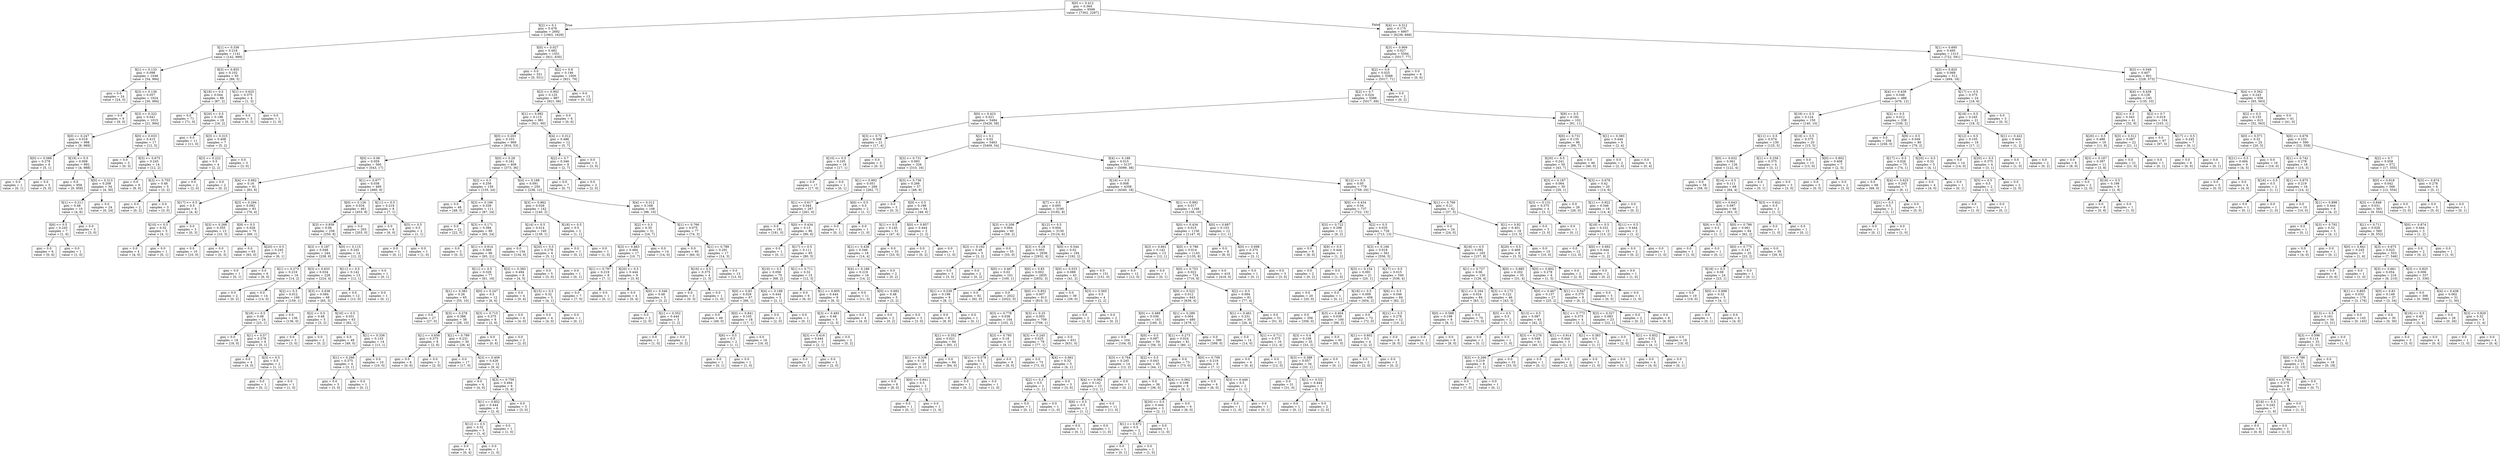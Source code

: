 digraph Tree {
node [shape=box] ;
0 [label="X[0] <= 0.412\ngini = 0.364\nsamples = 9599\nvalue = [7302, 2297]"] ;
1 [label="X[2] <= 0.1\ngini = 0.478\nsamples = 2692\nvalue = [1063, 1629]"] ;
0 -> 1 [labeldistance=2.5, labelangle=45, headlabel="True"] ;
2 [label="X[1] <= 0.336\ngini = 0.218\nsamples = 1141\nvalue = [142, 999]"] ;
1 -> 2 ;
3 [label="X[1] <= 0.133\ngini = 0.098\nsamples = 1048\nvalue = [54, 994]"] ;
2 -> 3 ;
4 [label="gini = 0.0\nsamples = 24\nvalue = [24, 0]"] ;
3 -> 4 ;
5 [label="X[3] <= 0.136\ngini = 0.057\nsamples = 1024\nvalue = [30, 994]"] ;
3 -> 5 ;
6 [label="gini = 0.0\nsamples = 9\nvalue = [9, 0]"] ;
5 -> 6 ;
7 [label="X[3] <= 0.322\ngini = 0.041\nsamples = 1015\nvalue = [21, 994]"] ;
5 -> 7 ;
8 [label="X[0] <= 0.247\ngini = 0.018\nsamples = 998\nvalue = [9, 989]"] ;
7 -> 8 ;
9 [label="X[0] <= 0.088\ngini = 0.278\nsamples = 6\nvalue = [5, 1]"] ;
8 -> 9 ;
10 [label="gini = 0.0\nsamples = 1\nvalue = [0, 1]"] ;
9 -> 10 ;
11 [label="gini = 0.0\nsamples = 5\nvalue = [5, 0]"] ;
9 -> 11 ;
12 [label="X[19] <= 0.5\ngini = 0.008\nsamples = 992\nvalue = [4, 988]"] ;
8 -> 12 ;
13 [label="gini = 0.0\nsamples = 958\nvalue = [0, 958]"] ;
12 -> 13 ;
14 [label="X[0] <= 0.313\ngini = 0.208\nsamples = 34\nvalue = [4, 30]"] ;
12 -> 14 ;
15 [label="X[1] <= 0.211\ngini = 0.48\nsamples = 10\nvalue = [4, 6]"] ;
14 -> 15 ;
16 [label="X[6] <= 0.5\ngini = 0.245\nsamples = 7\nvalue = [1, 6]"] ;
15 -> 16 ;
17 [label="gini = 0.0\nsamples = 6\nvalue = [0, 6]"] ;
16 -> 17 ;
18 [label="gini = 0.0\nsamples = 1\nvalue = [1, 0]"] ;
16 -> 18 ;
19 [label="gini = 0.0\nsamples = 3\nvalue = [3, 0]"] ;
15 -> 19 ;
20 [label="gini = 0.0\nsamples = 24\nvalue = [0, 24]"] ;
14 -> 20 ;
21 [label="X[0] <= 0.033\ngini = 0.415\nsamples = 17\nvalue = [12, 5]"] ;
7 -> 21 ;
22 [label="gini = 0.0\nsamples = 3\nvalue = [0, 3]"] ;
21 -> 22 ;
23 [label="X[3] <= 0.675\ngini = 0.245\nsamples = 14\nvalue = [12, 2]"] ;
21 -> 23 ;
24 [label="gini = 0.0\nsamples = 9\nvalue = [9, 0]"] ;
23 -> 24 ;
25 [label="X[3] <= 0.755\ngini = 0.48\nsamples = 5\nvalue = [3, 2]"] ;
23 -> 25 ;
26 [label="gini = 0.0\nsamples = 2\nvalue = [0, 2]"] ;
25 -> 26 ;
27 [label="gini = 0.0\nsamples = 3\nvalue = [3, 0]"] ;
25 -> 27 ;
28 [label="X[3] <= 0.855\ngini = 0.102\nsamples = 93\nvalue = [88, 5]"] ;
2 -> 28 ;
29 [label="X[18] <= 0.5\ngini = 0.044\nsamples = 89\nvalue = [87, 2]"] ;
28 -> 29 ;
30 [label="gini = 0.0\nsamples = 71\nvalue = [71, 0]"] ;
29 -> 30 ;
31 [label="X[20] <= 0.5\ngini = 0.198\nsamples = 18\nvalue = [16, 2]"] ;
29 -> 31 ;
32 [label="gini = 0.0\nsamples = 11\nvalue = [11, 0]"] ;
31 -> 32 ;
33 [label="X[3] <= 0.315\ngini = 0.408\nsamples = 7\nvalue = [5, 2]"] ;
31 -> 33 ;
34 [label="X[3] <= 0.222\ngini = 0.5\nsamples = 4\nvalue = [2, 2]"] ;
33 -> 34 ;
35 [label="gini = 0.0\nsamples = 2\nvalue = [2, 0]"] ;
34 -> 35 ;
36 [label="gini = 0.0\nsamples = 2\nvalue = [0, 2]"] ;
34 -> 36 ;
37 [label="gini = 0.0\nsamples = 3\nvalue = [3, 0]"] ;
33 -> 37 ;
38 [label="X[1] <= 0.625\ngini = 0.375\nsamples = 4\nvalue = [1, 3]"] ;
28 -> 38 ;
39 [label="gini = 0.0\nsamples = 3\nvalue = [0, 3]"] ;
38 -> 39 ;
40 [label="gini = 0.0\nsamples = 1\nvalue = [1, 0]"] ;
38 -> 40 ;
41 [label="X[0] <= 0.027\ngini = 0.482\nsamples = 1551\nvalue = [921, 630]"] ;
1 -> 41 ;
42 [label="gini = 0.0\nsamples = 551\nvalue = [0, 551]"] ;
41 -> 42 ;
43 [label="X[2] <= 0.9\ngini = 0.146\nsamples = 1000\nvalue = [921, 79]"] ;
41 -> 43 ;
44 [label="X[3] <= 0.902\ngini = 0.125\nsamples = 987\nvalue = [921, 66]"] ;
43 -> 44 ;
45 [label="X[1] <= 0.992\ngini = 0.115\nsamples = 981\nvalue = [921, 60]"] ;
44 -> 45 ;
46 [label="X[0] <= 0.203\ngini = 0.103\nsamples = 969\nvalue = [916, 53]"] ;
45 -> 46 ;
47 [label="X[0] <= 0.06\ngini = 0.059\nsamples = 560\nvalue = [543, 17]"] ;
46 -> 47 ;
48 [label="X[4] <= 0.062\ngini = 0.16\nsamples = 91\nvalue = [83, 8]"] ;
47 -> 48 ;
49 [label="X[17] <= 0.5\ngini = 0.5\nsamples = 8\nvalue = [4, 4]"] ;
48 -> 49 ;
50 [label="X[10] <= 0.5\ngini = 0.32\nsamples = 5\nvalue = [4, 1]"] ;
49 -> 50 ;
51 [label="gini = 0.0\nsamples = 4\nvalue = [4, 0]"] ;
50 -> 51 ;
52 [label="gini = 0.0\nsamples = 1\nvalue = [0, 1]"] ;
50 -> 52 ;
53 [label="gini = 0.0\nsamples = 3\nvalue = [0, 3]"] ;
49 -> 53 ;
54 [label="X[3] <= 0.294\ngini = 0.092\nsamples = 83\nvalue = [79, 4]"] ;
48 -> 54 ;
55 [label="X[3] <= 0.266\ngini = 0.355\nsamples = 13\nvalue = [10, 3]"] ;
54 -> 55 ;
56 [label="gini = 0.0\nsamples = 10\nvalue = [10, 0]"] ;
55 -> 56 ;
57 [label="gini = 0.0\nsamples = 3\nvalue = [0, 3]"] ;
55 -> 57 ;
58 [label="X[9] <= 0.5\ngini = 0.028\nsamples = 70\nvalue = [69, 1]"] ;
54 -> 58 ;
59 [label="gini = 0.0\nsamples = 63\nvalue = [63, 0]"] ;
58 -> 59 ;
60 [label="X[20] <= 0.5\ngini = 0.245\nsamples = 7\nvalue = [6, 1]"] ;
58 -> 60 ;
61 [label="gini = 0.0\nsamples = 1\nvalue = [0, 1]"] ;
60 -> 61 ;
62 [label="gini = 0.0\nsamples = 6\nvalue = [6, 0]"] ;
60 -> 62 ;
63 [label="X[1] <= 0.977\ngini = 0.038\nsamples = 469\nvalue = [460, 9]"] ;
47 -> 63 ;
64 [label="X[0] <= 0.126\ngini = 0.034\nsamples = 461\nvalue = [453, 8]"] ;
63 -> 64 ;
65 [label="X[3] <= 0.839\ngini = 0.06\nsamples = 258\nvalue = [250, 8]"] ;
64 -> 65 ;
66 [label="X[3] <= 0.187\ngini = 0.048\nsamples = 244\nvalue = [238, 6]"] ;
65 -> 66 ;
67 [label="X[1] <= 0.273\ngini = 0.219\nsamples = 16\nvalue = [14, 2]"] ;
66 -> 67 ;
68 [label="gini = 0.0\nsamples = 2\nvalue = [0, 2]"] ;
67 -> 68 ;
69 [label="gini = 0.0\nsamples = 14\nvalue = [14, 0]"] ;
67 -> 69 ;
70 [label="X[3] <= 0.633\ngini = 0.034\nsamples = 228\nvalue = [224, 4]"] ;
66 -> 70 ;
71 [label="X[2] <= 0.3\ngini = 0.012\nsamples = 160\nvalue = [159, 1]"] ;
70 -> 71 ;
72 [label="X[18] <= 0.5\ngini = 0.08\nsamples = 24\nvalue = [23, 1]"] ;
71 -> 72 ;
73 [label="gini = 0.0\nsamples = 18\nvalue = [18, 0]"] ;
72 -> 73 ;
74 [label="X[1] <= 0.57\ngini = 0.278\nsamples = 6\nvalue = [5, 1]"] ;
72 -> 74 ;
75 [label="gini = 0.0\nsamples = 4\nvalue = [4, 0]"] ;
74 -> 75 ;
76 [label="X[3] <= 0.5\ngini = 0.5\nsamples = 2\nvalue = [1, 1]"] ;
74 -> 76 ;
77 [label="gini = 0.0\nsamples = 1\nvalue = [0, 1]"] ;
76 -> 77 ;
78 [label="gini = 0.0\nsamples = 1\nvalue = [1, 0]"] ;
76 -> 78 ;
79 [label="gini = 0.0\nsamples = 136\nvalue = [136, 0]"] ;
71 -> 79 ;
80 [label="X[3] <= 0.638\ngini = 0.084\nsamples = 68\nvalue = [65, 3]"] ;
70 -> 80 ;
81 [label="X[2] <= 0.5\ngini = 0.48\nsamples = 5\nvalue = [3, 2]"] ;
80 -> 81 ;
82 [label="gini = 0.0\nsamples = 3\nvalue = [3, 0]"] ;
81 -> 82 ;
83 [label="gini = 0.0\nsamples = 2\nvalue = [0, 2]"] ;
81 -> 83 ;
84 [label="X[16] <= 0.5\ngini = 0.031\nsamples = 63\nvalue = [62, 1]"] ;
80 -> 84 ;
85 [label="gini = 0.0\nsamples = 49\nvalue = [49, 0]"] ;
84 -> 85 ;
86 [label="X[1] <= 0.336\ngini = 0.133\nsamples = 14\nvalue = [13, 1]"] ;
84 -> 86 ;
87 [label="X[1] <= 0.266\ngini = 0.375\nsamples = 4\nvalue = [3, 1]"] ;
86 -> 87 ;
88 [label="gini = 0.0\nsamples = 3\nvalue = [3, 0]"] ;
87 -> 88 ;
89 [label="gini = 0.0\nsamples = 1\nvalue = [0, 1]"] ;
87 -> 89 ;
90 [label="gini = 0.0\nsamples = 10\nvalue = [10, 0]"] ;
86 -> 90 ;
91 [label="X[0] <= 0.115\ngini = 0.245\nsamples = 14\nvalue = [12, 2]"] ;
65 -> 91 ;
92 [label="X[11] <= 0.5\ngini = 0.142\nsamples = 13\nvalue = [12, 1]"] ;
91 -> 92 ;
93 [label="gini = 0.0\nsamples = 12\nvalue = [12, 0]"] ;
92 -> 93 ;
94 [label="gini = 0.0\nsamples = 1\nvalue = [0, 1]"] ;
92 -> 94 ;
95 [label="gini = 0.0\nsamples = 1\nvalue = [0, 1]"] ;
91 -> 95 ;
96 [label="gini = 0.0\nsamples = 203\nvalue = [203, 0]"] ;
64 -> 96 ;
97 [label="X[11] <= 0.5\ngini = 0.219\nsamples = 8\nvalue = [7, 1]"] ;
63 -> 97 ;
98 [label="gini = 0.0\nsamples = 6\nvalue = [6, 0]"] ;
97 -> 98 ;
99 [label="X[5] <= 0.5\ngini = 0.5\nsamples = 2\nvalue = [1, 1]"] ;
97 -> 99 ;
100 [label="gini = 0.0\nsamples = 1\nvalue = [0, 1]"] ;
99 -> 100 ;
101 [label="gini = 0.0\nsamples = 1\nvalue = [1, 0]"] ;
99 -> 101 ;
102 [label="X[0] <= 0.28\ngini = 0.161\nsamples = 409\nvalue = [373, 36]"] ;
46 -> 102 ;
103 [label="X[2] <= 0.3\ngini = 0.256\nsamples = 159\nvalue = [135, 24]"] ;
102 -> 103 ;
104 [label="gini = 0.0\nsamples = 48\nvalue = [48, 0]"] ;
103 -> 104 ;
105 [label="X[3] <= 0.166\ngini = 0.339\nsamples = 111\nvalue = [87, 24]"] ;
103 -> 105 ;
106 [label="gini = 0.0\nsamples = 22\nvalue = [22, 0]"] ;
105 -> 106 ;
107 [label="X[3] <= 0.171\ngini = 0.394\nsamples = 89\nvalue = [65, 24]"] ;
105 -> 107 ;
108 [label="gini = 0.0\nsamples = 3\nvalue = [0, 3]"] ;
107 -> 108 ;
109 [label="X[1] <= 0.914\ngini = 0.369\nsamples = 86\nvalue = [65, 21]"] ;
107 -> 109 ;
110 [label="X[11] <= 0.5\ngini = 0.329\nsamples = 77\nvalue = [61, 16]"] ;
109 -> 110 ;
111 [label="X[1] <= 0.383\ngini = 0.26\nsamples = 65\nvalue = [55, 10]"] ;
110 -> 111 ;
112 [label="gini = 0.0\nsamples = 27\nvalue = [27, 0]"] ;
111 -> 112 ;
113 [label="X[3] <= 0.278\ngini = 0.388\nsamples = 38\nvalue = [28, 10]"] ;
111 -> 113 ;
114 [label="X[1] <= 0.656\ngini = 0.375\nsamples = 8\nvalue = [2, 6]"] ;
113 -> 114 ;
115 [label="gini = 0.0\nsamples = 6\nvalue = [0, 6]"] ;
114 -> 115 ;
116 [label="gini = 0.0\nsamples = 2\nvalue = [2, 0]"] ;
114 -> 116 ;
117 [label="X[1] <= 0.789\ngini = 0.231\nsamples = 30\nvalue = [26, 4]"] ;
113 -> 117 ;
118 [label="gini = 0.0\nsamples = 17\nvalue = [17, 0]"] ;
117 -> 118 ;
119 [label="X[3] <= 0.409\ngini = 0.426\nsamples = 13\nvalue = [9, 4]"] ;
117 -> 119 ;
120 [label="gini = 0.0\nsamples = 4\nvalue = [4, 0]"] ;
119 -> 120 ;
121 [label="X[3] <= 0.759\ngini = 0.494\nsamples = 9\nvalue = [5, 4]"] ;
119 -> 121 ;
122 [label="X[1] <= 0.852\ngini = 0.444\nsamples = 6\nvalue = [2, 4]"] ;
121 -> 122 ;
123 [label="X[12] <= 0.5\ngini = 0.32\nsamples = 5\nvalue = [1, 4]"] ;
122 -> 123 ;
124 [label="gini = 0.0\nsamples = 4\nvalue = [0, 4]"] ;
123 -> 124 ;
125 [label="gini = 0.0\nsamples = 1\nvalue = [1, 0]"] ;
123 -> 125 ;
126 [label="gini = 0.0\nsamples = 1\nvalue = [1, 0]"] ;
122 -> 126 ;
127 [label="gini = 0.0\nsamples = 3\nvalue = [3, 0]"] ;
121 -> 127 ;
128 [label="X[0] <= 0.247\ngini = 0.5\nsamples = 12\nvalue = [6, 6]"] ;
110 -> 128 ;
129 [label="X[3] <= 0.715\ngini = 0.375\nsamples = 8\nvalue = [2, 6]"] ;
128 -> 129 ;
130 [label="gini = 0.0\nsamples = 6\nvalue = [0, 6]"] ;
129 -> 130 ;
131 [label="gini = 0.0\nsamples = 2\nvalue = [2, 0]"] ;
129 -> 131 ;
132 [label="gini = 0.0\nsamples = 4\nvalue = [4, 0]"] ;
128 -> 132 ;
133 [label="X[3] <= 0.383\ngini = 0.494\nsamples = 9\nvalue = [4, 5]"] ;
109 -> 133 ;
134 [label="gini = 0.0\nsamples = 4\nvalue = [0, 4]"] ;
133 -> 134 ;
135 [label="X[15] <= 0.5\ngini = 0.32\nsamples = 5\nvalue = [4, 1]"] ;
133 -> 135 ;
136 [label="gini = 0.0\nsamples = 4\nvalue = [4, 0]"] ;
135 -> 136 ;
137 [label="gini = 0.0\nsamples = 1\nvalue = [0, 1]"] ;
135 -> 137 ;
138 [label="X[4] <= 0.188\ngini = 0.091\nsamples = 250\nvalue = [238, 12]"] ;
102 -> 138 ;
139 [label="X[3] <= 0.862\ngini = 0.028\nsamples = 142\nvalue = [140, 2]"] ;
138 -> 139 ;
140 [label="X[14] <= 0.5\ngini = 0.014\nsamples = 140\nvalue = [139, 1]"] ;
139 -> 140 ;
141 [label="gini = 0.0\nsamples = 134\nvalue = [134, 0]"] ;
140 -> 141 ;
142 [label="X[20] <= 0.5\ngini = 0.278\nsamples = 6\nvalue = [5, 1]"] ;
140 -> 142 ;
143 [label="gini = 0.0\nsamples = 5\nvalue = [5, 0]"] ;
142 -> 143 ;
144 [label="gini = 0.0\nsamples = 1\nvalue = [0, 1]"] ;
142 -> 144 ;
145 [label="X[18] <= 0.5\ngini = 0.5\nsamples = 2\nvalue = [1, 1]"] ;
139 -> 145 ;
146 [label="gini = 0.0\nsamples = 1\nvalue = [0, 1]"] ;
145 -> 146 ;
147 [label="gini = 0.0\nsamples = 1\nvalue = [1, 0]"] ;
145 -> 147 ;
148 [label="X[4] <= 0.312\ngini = 0.168\nsamples = 108\nvalue = [98, 10]"] ;
138 -> 148 ;
149 [label="X[2] <= 0.3\ngini = 0.35\nsamples = 31\nvalue = [24, 7]"] ;
148 -> 149 ;
150 [label="X[3] <= 0.463\ngini = 0.484\nsamples = 17\nvalue = [10, 7]"] ;
149 -> 150 ;
151 [label="X[1] <= 0.797\ngini = 0.219\nsamples = 8\nvalue = [7, 1]"] ;
150 -> 151 ;
152 [label="gini = 0.0\nsamples = 7\nvalue = [7, 0]"] ;
151 -> 152 ;
153 [label="gini = 0.0\nsamples = 1\nvalue = [0, 1]"] ;
151 -> 153 ;
154 [label="X[20] <= 0.5\ngini = 0.444\nsamples = 9\nvalue = [3, 6]"] ;
150 -> 154 ;
155 [label="gini = 0.0\nsamples = 4\nvalue = [0, 4]"] ;
154 -> 155 ;
156 [label="X[0] <= 0.346\ngini = 0.48\nsamples = 5\nvalue = [3, 2]"] ;
154 -> 156 ;
157 [label="gini = 0.0\nsamples = 2\nvalue = [2, 0]"] ;
156 -> 157 ;
158 [label="X[1] <= 0.352\ngini = 0.444\nsamples = 3\nvalue = [1, 2]"] ;
156 -> 158 ;
159 [label="gini = 0.0\nsamples = 1\nvalue = [1, 0]"] ;
158 -> 159 ;
160 [label="gini = 0.0\nsamples = 2\nvalue = [0, 2]"] ;
158 -> 160 ;
161 [label="gini = 0.0\nsamples = 14\nvalue = [14, 0]"] ;
149 -> 161 ;
162 [label="X[1] <= 0.766\ngini = 0.075\nsamples = 77\nvalue = [74, 3]"] ;
148 -> 162 ;
163 [label="gini = 0.0\nsamples = 60\nvalue = [60, 0]"] ;
162 -> 163 ;
164 [label="X[1] <= 0.789\ngini = 0.291\nsamples = 17\nvalue = [14, 3]"] ;
162 -> 164 ;
165 [label="X[16] <= 0.5\ngini = 0.375\nsamples = 4\nvalue = [1, 3]"] ;
164 -> 165 ;
166 [label="gini = 0.0\nsamples = 3\nvalue = [0, 3]"] ;
165 -> 166 ;
167 [label="gini = 0.0\nsamples = 1\nvalue = [1, 0]"] ;
165 -> 167 ;
168 [label="gini = 0.0\nsamples = 13\nvalue = [13, 0]"] ;
164 -> 168 ;
169 [label="X[4] <= 0.312\ngini = 0.486\nsamples = 12\nvalue = [5, 7]"] ;
45 -> 169 ;
170 [label="X[2] <= 0.7\ngini = 0.346\nsamples = 9\nvalue = [2, 7]"] ;
169 -> 170 ;
171 [label="gini = 0.0\nsamples = 7\nvalue = [0, 7]"] ;
170 -> 171 ;
172 [label="gini = 0.0\nsamples = 2\nvalue = [2, 0]"] ;
170 -> 172 ;
173 [label="gini = 0.0\nsamples = 3\nvalue = [3, 0]"] ;
169 -> 173 ;
174 [label="gini = 0.0\nsamples = 6\nvalue = [0, 6]"] ;
44 -> 174 ;
175 [label="gini = 0.0\nsamples = 13\nvalue = [0, 13]"] ;
43 -> 175 ;
176 [label="X[4] <= 0.312\ngini = 0.175\nsamples = 6907\nvalue = [6239, 668]"] ;
0 -> 176 [labeldistance=2.5, labelangle=-45, headlabel="False"] ;
177 [label="X[3] <= 0.909\ngini = 0.027\nsamples = 5594\nvalue = [5517, 77]"] ;
176 -> 177 ;
178 [label="X[2] <= 0.9\ngini = 0.025\nsamples = 5588\nvalue = [5517, 71]"] ;
177 -> 178 ;
179 [label="X[2] <= 0.7\ngini = 0.024\nsamples = 5586\nvalue = [5517, 69]"] ;
178 -> 179 ;
180 [label="X[0] <= 0.423\ngini = 0.021\nsamples = 5484\nvalue = [5426, 58]"] ;
179 -> 180 ;
181 [label="X[3] <= 0.72\ngini = 0.308\nsamples = 21\nvalue = [17, 4]"] ;
180 -> 181 ;
182 [label="X[10] <= 0.5\ngini = 0.105\nsamples = 18\nvalue = [17, 1]"] ;
181 -> 182 ;
183 [label="gini = 0.0\nsamples = 17\nvalue = [17, 0]"] ;
182 -> 183 ;
184 [label="gini = 0.0\nsamples = 1\nvalue = [0, 1]"] ;
182 -> 184 ;
185 [label="gini = 0.0\nsamples = 3\nvalue = [0, 3]"] ;
181 -> 185 ;
186 [label="X[2] <= 0.1\ngini = 0.02\nsamples = 5463\nvalue = [5409, 54]"] ;
180 -> 186 ;
187 [label="X[3] <= 0.731\ngini = 0.093\nsamples = 326\nvalue = [310, 16]"] ;
186 -> 187 ;
188 [label="X[1] <= 0.992\ngini = 0.051\nsamples = 269\nvalue = [262, 7]"] ;
187 -> 188 ;
189 [label="X[1] <= 0.617\ngini = 0.044\nsamples = 267\nvalue = [261, 6]"] ;
188 -> 189 ;
190 [label="gini = 0.0\nsamples = 181\nvalue = [181, 0]"] ;
189 -> 190 ;
191 [label="X[0] <= 0.434\ngini = 0.13\nsamples = 86\nvalue = [80, 6]"] ;
189 -> 191 ;
192 [label="gini = 0.0\nsamples = 1\nvalue = [0, 1]"] ;
191 -> 192 ;
193 [label="X[17] <= 0.5\ngini = 0.111\nsamples = 85\nvalue = [80, 5]"] ;
191 -> 193 ;
194 [label="X[10] <= 0.5\ngini = 0.056\nsamples = 70\nvalue = [68, 2]"] ;
193 -> 194 ;
195 [label="X[0] <= 0.83\ngini = 0.029\nsamples = 67\nvalue = [66, 1]"] ;
194 -> 195 ;
196 [label="gini = 0.0\nsamples = 49\nvalue = [49, 0]"] ;
195 -> 196 ;
197 [label="X[0] <= 0.841\ngini = 0.105\nsamples = 18\nvalue = [17, 1]"] ;
195 -> 197 ;
198 [label="X[6] <= 0.5\ngini = 0.5\nsamples = 2\nvalue = [1, 1]"] ;
197 -> 198 ;
199 [label="gini = 0.0\nsamples = 1\nvalue = [0, 1]"] ;
198 -> 199 ;
200 [label="gini = 0.0\nsamples = 1\nvalue = [1, 0]"] ;
198 -> 200 ;
201 [label="gini = 0.0\nsamples = 16\nvalue = [16, 0]"] ;
197 -> 201 ;
202 [label="X[4] <= 0.188\ngini = 0.444\nsamples = 3\nvalue = [2, 1]"] ;
194 -> 202 ;
203 [label="gini = 0.0\nsamples = 2\nvalue = [2, 0]"] ;
202 -> 203 ;
204 [label="gini = 0.0\nsamples = 1\nvalue = [0, 1]"] ;
202 -> 204 ;
205 [label="X[1] <= 0.711\ngini = 0.32\nsamples = 15\nvalue = [12, 3]"] ;
193 -> 205 ;
206 [label="gini = 0.0\nsamples = 6\nvalue = [6, 0]"] ;
205 -> 206 ;
207 [label="X[1] <= 0.805\ngini = 0.444\nsamples = 9\nvalue = [6, 3]"] ;
205 -> 207 ;
208 [label="X[3] <= 0.493\ngini = 0.48\nsamples = 5\nvalue = [2, 3]"] ;
207 -> 208 ;
209 [label="X[3] <= 0.416\ngini = 0.444\nsamples = 3\nvalue = [2, 1]"] ;
208 -> 209 ;
210 [label="gini = 0.0\nsamples = 1\nvalue = [0, 1]"] ;
209 -> 210 ;
211 [label="gini = 0.0\nsamples = 2\nvalue = [2, 0]"] ;
209 -> 211 ;
212 [label="gini = 0.0\nsamples = 2\nvalue = [0, 2]"] ;
208 -> 212 ;
213 [label="gini = 0.0\nsamples = 4\nvalue = [4, 0]"] ;
207 -> 213 ;
214 [label="X[6] <= 0.5\ngini = 0.5\nsamples = 2\nvalue = [1, 1]"] ;
188 -> 214 ;
215 [label="gini = 0.0\nsamples = 1\nvalue = [0, 1]"] ;
214 -> 215 ;
216 [label="gini = 0.0\nsamples = 1\nvalue = [1, 0]"] ;
214 -> 216 ;
217 [label="X[3] <= 0.736\ngini = 0.266\nsamples = 57\nvalue = [48, 9]"] ;
187 -> 217 ;
218 [label="gini = 0.0\nsamples = 3\nvalue = [0, 3]"] ;
217 -> 218 ;
219 [label="X[9] <= 0.5\ngini = 0.198\nsamples = 54\nvalue = [48, 6]"] ;
217 -> 219 ;
220 [label="X[1] <= 0.5\ngini = 0.145\nsamples = 51\nvalue = [47, 4]"] ;
219 -> 220 ;
221 [label="X[1] <= 0.438\ngini = 0.346\nsamples = 18\nvalue = [14, 4]"] ;
220 -> 221 ;
222 [label="X[4] <= 0.188\ngini = 0.219\nsamples = 16\nvalue = [14, 2]"] ;
221 -> 222 ;
223 [label="gini = 0.0\nsamples = 11\nvalue = [11, 0]"] ;
222 -> 223 ;
224 [label="X[0] <= 0.692\ngini = 0.48\nsamples = 5\nvalue = [3, 2]"] ;
222 -> 224 ;
225 [label="gini = 0.0\nsamples = 2\nvalue = [0, 2]"] ;
224 -> 225 ;
226 [label="gini = 0.0\nsamples = 3\nvalue = [3, 0]"] ;
224 -> 226 ;
227 [label="gini = 0.0\nsamples = 2\nvalue = [0, 2]"] ;
221 -> 227 ;
228 [label="gini = 0.0\nsamples = 33\nvalue = [33, 0]"] ;
220 -> 228 ;
229 [label="X[0] <= 0.857\ngini = 0.444\nsamples = 3\nvalue = [1, 2]"] ;
219 -> 229 ;
230 [label="gini = 0.0\nsamples = 2\nvalue = [0, 2]"] ;
229 -> 230 ;
231 [label="gini = 0.0\nsamples = 1\nvalue = [1, 0]"] ;
229 -> 231 ;
232 [label="X[4] <= 0.188\ngini = 0.015\nsamples = 5137\nvalue = [5099, 38]"] ;
186 -> 232 ;
233 [label="X[16] <= 0.5\ngini = 0.008\nsamples = 4358\nvalue = [4340, 18]"] ;
232 -> 233 ;
234 [label="X[7] <= 0.5\ngini = 0.005\nsamples = 3190\nvalue = [3182, 8]"] ;
233 -> 234 ;
235 [label="X[3] <= 0.208\ngini = 0.064\nsamples = 60\nvalue = [58, 2]"] ;
234 -> 235 ;
236 [label="X[3] <= 0.192\ngini = 0.48\nsamples = 5\nvalue = [3, 2]"] ;
235 -> 236 ;
237 [label="gini = 0.0\nsamples = 3\nvalue = [3, 0]"] ;
236 -> 237 ;
238 [label="gini = 0.0\nsamples = 2\nvalue = [0, 2]"] ;
236 -> 238 ;
239 [label="gini = 0.0\nsamples = 55\nvalue = [55, 0]"] ;
235 -> 239 ;
240 [label="X[12] <= 0.5\ngini = 0.004\nsamples = 3130\nvalue = [3124, 6]"] ;
234 -> 240 ;
241 [label="X[3] <= 0.18\ngini = 0.003\nsamples = 2936\nvalue = [2932, 4]"] ;
240 -> 241 ;
242 [label="X[0] <= 0.467\ngini = 0.02\nsamples = 101\nvalue = [100, 1]"] ;
241 -> 242 ;
243 [label="X[1] <= 0.539\ngini = 0.198\nsamples = 9\nvalue = [8, 1]"] ;
242 -> 243 ;
244 [label="gini = 0.0\nsamples = 8\nvalue = [8, 0]"] ;
243 -> 244 ;
245 [label="gini = 0.0\nsamples = 1\nvalue = [0, 1]"] ;
243 -> 245 ;
246 [label="gini = 0.0\nsamples = 92\nvalue = [92, 0]"] ;
242 -> 246 ;
247 [label="X[0] <= 0.83\ngini = 0.002\nsamples = 2835\nvalue = [2832, 3]"] ;
241 -> 247 ;
248 [label="gini = 0.0\nsamples = 2022\nvalue = [2022, 0]"] ;
247 -> 248 ;
249 [label="X[0] <= 0.852\ngini = 0.007\nsamples = 813\nvalue = [810, 3]"] ;
247 -> 249 ;
250 [label="X[3] <= 0.778\ngini = 0.038\nsamples = 104\nvalue = [102, 2]"] ;
249 -> 250 ;
251 [label="X[1] <= 0.352\ngini = 0.021\nsamples = 94\nvalue = [93, 1]"] ;
250 -> 251 ;
252 [label="X[1] <= 0.336\ngini = 0.18\nsamples = 10\nvalue = [9, 1]"] ;
251 -> 252 ;
253 [label="gini = 0.0\nsamples = 8\nvalue = [8, 0]"] ;
252 -> 253 ;
254 [label="X[0] <= 0.841\ngini = 0.5\nsamples = 2\nvalue = [1, 1]"] ;
252 -> 254 ;
255 [label="gini = 0.0\nsamples = 1\nvalue = [0, 1]"] ;
254 -> 255 ;
256 [label="gini = 0.0\nsamples = 1\nvalue = [1, 0]"] ;
254 -> 256 ;
257 [label="gini = 0.0\nsamples = 84\nvalue = [84, 0]"] ;
251 -> 257 ;
258 [label="X[3] <= 0.785\ngini = 0.18\nsamples = 10\nvalue = [9, 1]"] ;
250 -> 258 ;
259 [label="X[1] <= 0.578\ngini = 0.5\nsamples = 2\nvalue = [1, 1]"] ;
258 -> 259 ;
260 [label="gini = 0.0\nsamples = 1\nvalue = [0, 1]"] ;
259 -> 260 ;
261 [label="gini = 0.0\nsamples = 1\nvalue = [1, 0]"] ;
259 -> 261 ;
262 [label="gini = 0.0\nsamples = 8\nvalue = [8, 0]"] ;
258 -> 262 ;
263 [label="X[3] <= 0.25\ngini = 0.003\nsamples = 709\nvalue = [708, 1]"] ;
249 -> 263 ;
264 [label="X[3] <= 0.245\ngini = 0.025\nsamples = 78\nvalue = [77, 1]"] ;
263 -> 264 ;
265 [label="gini = 0.0\nsamples = 73\nvalue = [73, 0]"] ;
264 -> 265 ;
266 [label="X[4] <= 0.062\ngini = 0.32\nsamples = 5\nvalue = [4, 1]"] ;
264 -> 266 ;
267 [label="X[2] <= 0.3\ngini = 0.5\nsamples = 2\nvalue = [1, 1]"] ;
266 -> 267 ;
268 [label="gini = 0.0\nsamples = 1\nvalue = [0, 1]"] ;
267 -> 268 ;
269 [label="gini = 0.0\nsamples = 1\nvalue = [1, 0]"] ;
267 -> 269 ;
270 [label="gini = 0.0\nsamples = 3\nvalue = [3, 0]"] ;
266 -> 270 ;
271 [label="gini = 0.0\nsamples = 631\nvalue = [631, 0]"] ;
263 -> 271 ;
272 [label="X[0] <= 0.544\ngini = 0.02\nsamples = 194\nvalue = [192, 2]"] ;
240 -> 272 ;
273 [label="X[0] <= 0.533\ngini = 0.089\nsamples = 43\nvalue = [41, 2]"] ;
272 -> 273 ;
274 [label="gini = 0.0\nsamples = 39\nvalue = [39, 0]"] ;
273 -> 274 ;
275 [label="X[3] <= 0.565\ngini = 0.5\nsamples = 4\nvalue = [2, 2]"] ;
273 -> 275 ;
276 [label="gini = 0.0\nsamples = 2\nvalue = [2, 0]"] ;
275 -> 276 ;
277 [label="gini = 0.0\nsamples = 2\nvalue = [0, 2]"] ;
275 -> 277 ;
278 [label="gini = 0.0\nsamples = 151\nvalue = [151, 0]"] ;
272 -> 278 ;
279 [label="X[1] <= 0.992\ngini = 0.017\nsamples = 1168\nvalue = [1158, 10]"] ;
233 -> 279 ;
280 [label="X[0] <= 0.434\ngini = 0.015\nsamples = 1156\nvalue = [1147, 9]"] ;
279 -> 280 ;
281 [label="X[3] <= 0.661\ngini = 0.142\nsamples = 13\nvalue = [12, 1]"] ;
280 -> 281 ;
282 [label="gini = 0.0\nsamples = 12\nvalue = [12, 0]"] ;
281 -> 282 ;
283 [label="gini = 0.0\nsamples = 1\nvalue = [0, 1]"] ;
281 -> 283 ;
284 [label="X[0] <= 0.786\ngini = 0.014\nsamples = 1143\nvalue = [1135, 8]"] ;
280 -> 284 ;
285 [label="X[0] <= 0.753\ngini = 0.022\nsamples = 724\nvalue = [716, 8]"] ;
284 -> 285 ;
286 [label="X[0] <= 0.522\ngini = 0.012\nsamples = 643\nvalue = [639, 4]"] ;
285 -> 286 ;
287 [label="X[0] <= 0.489\ngini = 0.036\nsamples = 163\nvalue = [160, 3]"] ;
286 -> 287 ;
288 [label="gini = 0.0\nsamples = 104\nvalue = [104, 0]"] ;
287 -> 288 ;
289 [label="X[0] <= 0.5\ngini = 0.097\nsamples = 59\nvalue = [56, 3]"] ;
287 -> 289 ;
290 [label="X[3] <= 0.764\ngini = 0.245\nsamples = 14\nvalue = [12, 2]"] ;
289 -> 290 ;
291 [label="X[4] <= 0.062\ngini = 0.142\nsamples = 13\nvalue = [12, 1]"] ;
290 -> 291 ;
292 [label="X[6] <= 0.5\ngini = 0.5\nsamples = 2\nvalue = [1, 1]"] ;
291 -> 292 ;
293 [label="gini = 0.0\nsamples = 1\nvalue = [0, 1]"] ;
292 -> 293 ;
294 [label="gini = 0.0\nsamples = 1\nvalue = [1, 0]"] ;
292 -> 294 ;
295 [label="gini = 0.0\nsamples = 11\nvalue = [11, 0]"] ;
291 -> 295 ;
296 [label="gini = 0.0\nsamples = 1\nvalue = [0, 1]"] ;
290 -> 296 ;
297 [label="X[2] <= 0.5\ngini = 0.043\nsamples = 45\nvalue = [44, 1]"] ;
289 -> 297 ;
298 [label="gini = 0.0\nsamples = 36\nvalue = [36, 0]"] ;
297 -> 298 ;
299 [label="X[4] <= 0.062\ngini = 0.198\nsamples = 9\nvalue = [8, 1]"] ;
297 -> 299 ;
300 [label="X[20] <= 0.5\ngini = 0.444\nsamples = 3\nvalue = [2, 1]"] ;
299 -> 300 ;
301 [label="X[1] <= 0.672\ngini = 0.5\nsamples = 2\nvalue = [1, 1]"] ;
300 -> 301 ;
302 [label="gini = 0.0\nsamples = 1\nvalue = [0, 1]"] ;
301 -> 302 ;
303 [label="gini = 0.0\nsamples = 1\nvalue = [1, 0]"] ;
301 -> 303 ;
304 [label="gini = 0.0\nsamples = 1\nvalue = [1, 0]"] ;
300 -> 304 ;
305 [label="gini = 0.0\nsamples = 6\nvalue = [6, 0]"] ;
299 -> 305 ;
306 [label="X[1] <= 0.289\ngini = 0.004\nsamples = 480\nvalue = [479, 1]"] ;
286 -> 306 ;
307 [label="X[1] <= 0.273\ngini = 0.024\nsamples = 81\nvalue = [80, 1]"] ;
306 -> 307 ;
308 [label="gini = 0.0\nsamples = 73\nvalue = [73, 0]"] ;
307 -> 308 ;
309 [label="X[0] <= 0.709\ngini = 0.219\nsamples = 8\nvalue = [7, 1]"] ;
307 -> 309 ;
310 [label="gini = 0.0\nsamples = 6\nvalue = [6, 0]"] ;
309 -> 310 ;
311 [label="X[3] <= 0.446\ngini = 0.5\nsamples = 2\nvalue = [1, 1]"] ;
309 -> 311 ;
312 [label="gini = 0.0\nsamples = 1\nvalue = [1, 0]"] ;
311 -> 312 ;
313 [label="gini = 0.0\nsamples = 1\nvalue = [0, 1]"] ;
311 -> 313 ;
314 [label="gini = 0.0\nsamples = 399\nvalue = [399, 0]"] ;
306 -> 314 ;
315 [label="X[2] <= 0.3\ngini = 0.094\nsamples = 81\nvalue = [77, 4]"] ;
285 -> 315 ;
316 [label="X[1] <= 0.461\ngini = 0.231\nsamples = 30\nvalue = [26, 4]"] ;
315 -> 316 ;
317 [label="gini = 0.0\nsamples = 14\nvalue = [14, 0]"] ;
316 -> 317 ;
318 [label="X[1] <= 0.711\ngini = 0.375\nsamples = 16\nvalue = [12, 4]"] ;
316 -> 318 ;
319 [label="gini = 0.0\nsamples = 4\nvalue = [0, 4]"] ;
318 -> 319 ;
320 [label="gini = 0.0\nsamples = 12\nvalue = [12, 0]"] ;
318 -> 320 ;
321 [label="gini = 0.0\nsamples = 51\nvalue = [51, 0]"] ;
315 -> 321 ;
322 [label="gini = 0.0\nsamples = 419\nvalue = [419, 0]"] ;
284 -> 322 ;
323 [label="X[0] <= 0.687\ngini = 0.153\nsamples = 12\nvalue = [11, 1]"] ;
279 -> 323 ;
324 [label="gini = 0.0\nsamples = 8\nvalue = [8, 0]"] ;
323 -> 324 ;
325 [label="X[0] <= 0.698\ngini = 0.375\nsamples = 4\nvalue = [3, 1]"] ;
323 -> 325 ;
326 [label="gini = 0.0\nsamples = 1\nvalue = [0, 1]"] ;
325 -> 326 ;
327 [label="gini = 0.0\nsamples = 3\nvalue = [3, 0]"] ;
325 -> 327 ;
328 [label="X[12] <= 0.5\ngini = 0.05\nsamples = 779\nvalue = [759, 20]"] ;
232 -> 328 ;
329 [label="X[0] <= 0.434\ngini = 0.04\nsamples = 737\nvalue = [722, 15]"] ;
328 -> 329 ;
330 [label="X[3] <= 0.722\ngini = 0.298\nsamples = 11\nvalue = [9, 2]"] ;
329 -> 330 ;
331 [label="gini = 0.0\nsamples = 8\nvalue = [8, 0]"] ;
330 -> 331 ;
332 [label="X[9] <= 0.5\ngini = 0.444\nsamples = 3\nvalue = [1, 2]"] ;
330 -> 332 ;
333 [label="gini = 0.0\nsamples = 2\nvalue = [0, 2]"] ;
332 -> 333 ;
334 [label="gini = 0.0\nsamples = 1\nvalue = [1, 0]"] ;
332 -> 334 ;
335 [label="X[2] <= 0.5\ngini = 0.035\nsamples = 726\nvalue = [713, 13]"] ;
329 -> 335 ;
336 [label="X[3] <= 0.166\ngini = 0.018\nsamples = 561\nvalue = [556, 5]"] ;
335 -> 336 ;
337 [label="X[3] <= 0.154\ngini = 0.091\nsamples = 21\nvalue = [20, 1]"] ;
336 -> 337 ;
338 [label="gini = 0.0\nsamples = 20\nvalue = [20, 0]"] ;
337 -> 338 ;
339 [label="gini = 0.0\nsamples = 1\nvalue = [0, 1]"] ;
337 -> 339 ;
340 [label="X[17] <= 0.5\ngini = 0.015\nsamples = 540\nvalue = [536, 4]"] ;
336 -> 340 ;
341 [label="X[18] <= 0.5\ngini = 0.009\nsamples = 456\nvalue = [454, 2]"] ;
340 -> 341 ;
342 [label="gini = 0.0\nsamples = 356\nvalue = [356, 0]"] ;
341 -> 342 ;
343 [label="X[3] <= 0.404\ngini = 0.039\nsamples = 100\nvalue = [98, 2]"] ;
341 -> 343 ;
344 [label="X[3] <= 0.4\ngini = 0.108\nsamples = 35\nvalue = [33, 2]"] ;
343 -> 344 ;
345 [label="X[3] <= 0.388\ngini = 0.057\nsamples = 34\nvalue = [33, 1]"] ;
344 -> 345 ;
346 [label="gini = 0.0\nsamples = 31\nvalue = [31, 0]"] ;
345 -> 346 ;
347 [label="X[1] <= 0.531\ngini = 0.444\nsamples = 3\nvalue = [2, 1]"] ;
345 -> 347 ;
348 [label="gini = 0.0\nsamples = 1\nvalue = [0, 1]"] ;
347 -> 348 ;
349 [label="gini = 0.0\nsamples = 2\nvalue = [2, 0]"] ;
347 -> 349 ;
350 [label="gini = 0.0\nsamples = 1\nvalue = [0, 1]"] ;
344 -> 350 ;
351 [label="gini = 0.0\nsamples = 65\nvalue = [65, 0]"] ;
343 -> 351 ;
352 [label="X[6] <= 0.5\ngini = 0.046\nsamples = 84\nvalue = [82, 2]"] ;
340 -> 352 ;
353 [label="gini = 0.0\nsamples = 72\nvalue = [72, 0]"] ;
352 -> 353 ;
354 [label="X[21] <= 0.5\ngini = 0.278\nsamples = 12\nvalue = [10, 2]"] ;
352 -> 354 ;
355 [label="X[1] <= 0.602\ngini = 0.5\nsamples = 4\nvalue = [2, 2]"] ;
354 -> 355 ;
356 [label="gini = 0.0\nsamples = 2\nvalue = [2, 0]"] ;
355 -> 356 ;
357 [label="gini = 0.0\nsamples = 2\nvalue = [0, 2]"] ;
355 -> 357 ;
358 [label="gini = 0.0\nsamples = 8\nvalue = [8, 0]"] ;
354 -> 358 ;
359 [label="X[18] <= 0.5\ngini = 0.092\nsamples = 165\nvalue = [157, 8]"] ;
335 -> 359 ;
360 [label="X[1] <= 0.727\ngini = 0.06\nsamples = 130\nvalue = [126, 4]"] ;
359 -> 360 ;
361 [label="X[1] <= 0.164\ngini = 0.024\nsamples = 84\nvalue = [83, 1]"] ;
360 -> 361 ;
362 [label="X[0] <= 0.588\ngini = 0.198\nsamples = 9\nvalue = [8, 1]"] ;
361 -> 362 ;
363 [label="gini = 0.0\nsamples = 1\nvalue = [0, 1]"] ;
362 -> 363 ;
364 [label="gini = 0.0\nsamples = 8\nvalue = [8, 0]"] ;
362 -> 364 ;
365 [label="gini = 0.0\nsamples = 75\nvalue = [75, 0]"] ;
361 -> 365 ;
366 [label="X[3] <= 0.173\ngini = 0.122\nsamples = 46\nvalue = [43, 3]"] ;
360 -> 366 ;
367 [label="X[5] <= 0.5\ngini = 0.5\nsamples = 2\nvalue = [1, 1]"] ;
366 -> 367 ;
368 [label="gini = 0.0\nsamples = 1\nvalue = [0, 1]"] ;
367 -> 368 ;
369 [label="gini = 0.0\nsamples = 1\nvalue = [1, 0]"] ;
367 -> 369 ;
370 [label="X[13] <= 0.5\ngini = 0.087\nsamples = 44\nvalue = [42, 2]"] ;
366 -> 370 ;
371 [label="X[3] <= 0.276\ngini = 0.048\nsamples = 41\nvalue = [40, 1]"] ;
370 -> 371 ;
372 [label="X[3] <= 0.266\ngini = 0.219\nsamples = 8\nvalue = [7, 1]"] ;
371 -> 372 ;
373 [label="gini = 0.0\nsamples = 7\nvalue = [7, 0]"] ;
372 -> 373 ;
374 [label="gini = 0.0\nsamples = 1\nvalue = [0, 1]"] ;
372 -> 374 ;
375 [label="gini = 0.0\nsamples = 33\nvalue = [33, 0]"] ;
371 -> 375 ;
376 [label="X[1] <= 0.914\ngini = 0.444\nsamples = 3\nvalue = [2, 1]"] ;
370 -> 376 ;
377 [label="gini = 0.0\nsamples = 1\nvalue = [0, 1]"] ;
376 -> 377 ;
378 [label="gini = 0.0\nsamples = 2\nvalue = [2, 0]"] ;
376 -> 378 ;
379 [label="X[0] <= 0.885\ngini = 0.202\nsamples = 35\nvalue = [31, 4]"] ;
359 -> 379 ;
380 [label="X[0] <= 0.467\ngini = 0.137\nsamples = 27\nvalue = [25, 2]"] ;
379 -> 380 ;
381 [label="X[1] <= 0.773\ngini = 0.375\nsamples = 4\nvalue = [3, 1]"] ;
380 -> 381 ;
382 [label="X[1] <= 0.383\ngini = 0.5\nsamples = 2\nvalue = [1, 1]"] ;
381 -> 382 ;
383 [label="gini = 0.0\nsamples = 1\nvalue = [1, 0]"] ;
382 -> 383 ;
384 [label="gini = 0.0\nsamples = 1\nvalue = [0, 1]"] ;
382 -> 384 ;
385 [label="gini = 0.0\nsamples = 2\nvalue = [2, 0]"] ;
381 -> 385 ;
386 [label="X[3] <= 0.327\ngini = 0.083\nsamples = 23\nvalue = [22, 1]"] ;
380 -> 386 ;
387 [label="X[1] <= 0.852\ngini = 0.32\nsamples = 5\nvalue = [4, 1]"] ;
386 -> 387 ;
388 [label="gini = 0.0\nsamples = 4\nvalue = [4, 0]"] ;
387 -> 388 ;
389 [label="gini = 0.0\nsamples = 1\nvalue = [0, 1]"] ;
387 -> 389 ;
390 [label="gini = 0.0\nsamples = 18\nvalue = [18, 0]"] ;
386 -> 390 ;
391 [label="X[1] <= 0.547\ngini = 0.375\nsamples = 8\nvalue = [6, 2]"] ;
379 -> 391 ;
392 [label="gini = 0.0\nsamples = 2\nvalue = [0, 2]"] ;
391 -> 392 ;
393 [label="gini = 0.0\nsamples = 6\nvalue = [6, 0]"] ;
391 -> 393 ;
394 [label="X[1] <= 0.766\ngini = 0.21\nsamples = 42\nvalue = [37, 5]"] ;
328 -> 394 ;
395 [label="gini = 0.0\nsamples = 24\nvalue = [24, 0]"] ;
394 -> 395 ;
396 [label="X[1] <= 0.82\ngini = 0.401\nsamples = 18\nvalue = [13, 5]"] ;
394 -> 396 ;
397 [label="X[20] <= 0.5\ngini = 0.469\nsamples = 8\nvalue = [3, 5]"] ;
396 -> 397 ;
398 [label="X[0] <= 0.802\ngini = 0.278\nsamples = 6\nvalue = [1, 5]"] ;
397 -> 398 ;
399 [label="gini = 0.0\nsamples = 5\nvalue = [0, 5]"] ;
398 -> 399 ;
400 [label="gini = 0.0\nsamples = 1\nvalue = [1, 0]"] ;
398 -> 400 ;
401 [label="gini = 0.0\nsamples = 2\nvalue = [2, 0]"] ;
397 -> 401 ;
402 [label="gini = 0.0\nsamples = 10\nvalue = [10, 0]"] ;
396 -> 402 ;
403 [label="X[9] <= 0.5\ngini = 0.192\nsamples = 102\nvalue = [91, 11]"] ;
179 -> 403 ;
404 [label="X[0] <= 0.731\ngini = 0.135\nsamples = 96\nvalue = [89, 7]"] ;
403 -> 404 ;
405 [label="X[20] <= 0.5\ngini = 0.241\nsamples = 50\nvalue = [43, 7]"] ;
404 -> 405 ;
406 [label="X[3] <= 0.187\ngini = 0.064\nsamples = 30\nvalue = [29, 1]"] ;
405 -> 406 ;
407 [label="X[3] <= 0.131\ngini = 0.375\nsamples = 4\nvalue = [3, 1]"] ;
406 -> 407 ;
408 [label="gini = 0.0\nsamples = 3\nvalue = [3, 0]"] ;
407 -> 408 ;
409 [label="gini = 0.0\nsamples = 1\nvalue = [0, 1]"] ;
407 -> 409 ;
410 [label="gini = 0.0\nsamples = 26\nvalue = [26, 0]"] ;
406 -> 410 ;
411 [label="X[3] <= 0.678\ngini = 0.42\nsamples = 20\nvalue = [14, 6]"] ;
405 -> 411 ;
412 [label="X[1] <= 0.922\ngini = 0.346\nsamples = 18\nvalue = [14, 4]"] ;
411 -> 412 ;
413 [label="X[18] <= 0.5\ngini = 0.231\nsamples = 15\nvalue = [13, 2]"] ;
412 -> 413 ;
414 [label="gini = 0.0\nsamples = 12\nvalue = [12, 0]"] ;
413 -> 414 ;
415 [label="X[0] <= 0.692\ngini = 0.444\nsamples = 3\nvalue = [1, 2]"] ;
413 -> 415 ;
416 [label="gini = 0.0\nsamples = 2\nvalue = [0, 2]"] ;
415 -> 416 ;
417 [label="gini = 0.0\nsamples = 1\nvalue = [1, 0]"] ;
415 -> 417 ;
418 [label="X[11] <= 0.5\ngini = 0.444\nsamples = 3\nvalue = [1, 2]"] ;
412 -> 418 ;
419 [label="gini = 0.0\nsamples = 2\nvalue = [0, 2]"] ;
418 -> 419 ;
420 [label="gini = 0.0\nsamples = 1\nvalue = [1, 0]"] ;
418 -> 420 ;
421 [label="gini = 0.0\nsamples = 2\nvalue = [0, 2]"] ;
411 -> 421 ;
422 [label="gini = 0.0\nsamples = 46\nvalue = [46, 0]"] ;
404 -> 422 ;
423 [label="X[1] <= 0.383\ngini = 0.444\nsamples = 6\nvalue = [2, 4]"] ;
403 -> 423 ;
424 [label="gini = 0.0\nsamples = 2\nvalue = [2, 0]"] ;
423 -> 424 ;
425 [label="gini = 0.0\nsamples = 4\nvalue = [0, 4]"] ;
423 -> 425 ;
426 [label="gini = 0.0\nsamples = 2\nvalue = [0, 2]"] ;
178 -> 426 ;
427 [label="gini = 0.0\nsamples = 6\nvalue = [0, 6]"] ;
177 -> 427 ;
428 [label="X[1] <= 0.695\ngini = 0.495\nsamples = 1313\nvalue = [722, 591]"] ;
176 -> 428 ;
429 [label="X[3] <= 0.825\ngini = 0.068\nsamples = 512\nvalue = [494, 18]"] ;
428 -> 429 ;
430 [label="X[4] <= 0.438\ngini = 0.048\nsamples = 488\nvalue = [476, 12]"] ;
429 -> 430 ;
431 [label="X[19] <= 0.5\ngini = 0.124\nsamples = 150\nvalue = [140, 10]"] ;
430 -> 431 ;
432 [label="X[11] <= 0.5\ngini = 0.074\nsamples = 130\nvalue = [125, 5]"] ;
431 -> 432 ;
433 [label="X[0] <= 0.632\ngini = 0.061\nsamples = 126\nvalue = [122, 4]"] ;
432 -> 433 ;
434 [label="gini = 0.0\nsamples = 58\nvalue = [58, 0]"] ;
433 -> 434 ;
435 [label="X[14] <= 0.5\ngini = 0.111\nsamples = 68\nvalue = [64, 4]"] ;
433 -> 435 ;
436 [label="X[0] <= 0.643\ngini = 0.087\nsamples = 66\nvalue = [63, 3]"] ;
435 -> 436 ;
437 [label="X[9] <= 0.5\ngini = 0.5\nsamples = 2\nvalue = [1, 1]"] ;
436 -> 437 ;
438 [label="gini = 0.0\nsamples = 1\nvalue = [1, 0]"] ;
437 -> 438 ;
439 [label="gini = 0.0\nsamples = 1\nvalue = [0, 1]"] ;
437 -> 439 ;
440 [label="X[0] <= 0.786\ngini = 0.061\nsamples = 64\nvalue = [62, 2]"] ;
436 -> 440 ;
441 [label="X[0] <= 0.775\ngini = 0.147\nsamples = 25\nvalue = [23, 2]"] ;
440 -> 441 ;
442 [label="X[18] <= 0.5\ngini = 0.08\nsamples = 24\nvalue = [23, 1]"] ;
441 -> 442 ;
443 [label="gini = 0.0\nsamples = 19\nvalue = [19, 0]"] ;
442 -> 443 ;
444 [label="X[0] <= 0.698\ngini = 0.32\nsamples = 5\nvalue = [4, 1]"] ;
442 -> 444 ;
445 [label="gini = 0.0\nsamples = 1\nvalue = [0, 1]"] ;
444 -> 445 ;
446 [label="gini = 0.0\nsamples = 4\nvalue = [4, 0]"] ;
444 -> 446 ;
447 [label="gini = 0.0\nsamples = 1\nvalue = [0, 1]"] ;
441 -> 447 ;
448 [label="gini = 0.0\nsamples = 39\nvalue = [39, 0]"] ;
440 -> 448 ;
449 [label="X[3] <= 0.621\ngini = 0.5\nsamples = 2\nvalue = [1, 1]"] ;
435 -> 449 ;
450 [label="gini = 0.0\nsamples = 1\nvalue = [1, 0]"] ;
449 -> 450 ;
451 [label="gini = 0.0\nsamples = 1\nvalue = [0, 1]"] ;
449 -> 451 ;
452 [label="X[1] <= 0.258\ngini = 0.375\nsamples = 4\nvalue = [3, 1]"] ;
432 -> 452 ;
453 [label="gini = 0.0\nsamples = 1\nvalue = [0, 1]"] ;
452 -> 453 ;
454 [label="gini = 0.0\nsamples = 3\nvalue = [3, 0]"] ;
452 -> 454 ;
455 [label="X[18] <= 0.5\ngini = 0.375\nsamples = 20\nvalue = [15, 5]"] ;
431 -> 455 ;
456 [label="gini = 0.0\nsamples = 13\nvalue = [13, 0]"] ;
455 -> 456 ;
457 [label="X[0] <= 0.802\ngini = 0.408\nsamples = 7\nvalue = [2, 5]"] ;
455 -> 457 ;
458 [label="gini = 0.0\nsamples = 5\nvalue = [0, 5]"] ;
457 -> 458 ;
459 [label="gini = 0.0\nsamples = 2\nvalue = [2, 0]"] ;
457 -> 459 ;
460 [label="X[2] <= 0.5\ngini = 0.012\nsamples = 338\nvalue = [336, 2]"] ;
430 -> 460 ;
461 [label="gini = 0.0\nsamples = 258\nvalue = [258, 0]"] ;
460 -> 461 ;
462 [label="X[9] <= 0.5\ngini = 0.049\nsamples = 80\nvalue = [78, 2]"] ;
460 -> 462 ;
463 [label="X[17] <= 0.5\ngini = 0.026\nsamples = 75\nvalue = [74, 1]"] ;
462 -> 463 ;
464 [label="gini = 0.0\nsamples = 68\nvalue = [68, 0]"] ;
463 -> 464 ;
465 [label="X[4] <= 0.625\ngini = 0.245\nsamples = 7\nvalue = [6, 1]"] ;
463 -> 465 ;
466 [label="X[21] <= 0.5\ngini = 0.5\nsamples = 2\nvalue = [1, 1]"] ;
465 -> 466 ;
467 [label="gini = 0.0\nsamples = 1\nvalue = [0, 1]"] ;
466 -> 467 ;
468 [label="gini = 0.0\nsamples = 1\nvalue = [1, 0]"] ;
466 -> 468 ;
469 [label="gini = 0.0\nsamples = 5\nvalue = [5, 0]"] ;
465 -> 469 ;
470 [label="X[20] <= 0.5\ngini = 0.32\nsamples = 5\nvalue = [4, 1]"] ;
462 -> 470 ;
471 [label="gini = 0.0\nsamples = 4\nvalue = [4, 0]"] ;
470 -> 471 ;
472 [label="gini = 0.0\nsamples = 1\nvalue = [0, 1]"] ;
470 -> 472 ;
473 [label="X[17] <= 0.5\ngini = 0.375\nsamples = 24\nvalue = [18, 6]"] ;
429 -> 473 ;
474 [label="X[18] <= 0.5\ngini = 0.245\nsamples = 21\nvalue = [18, 3]"] ;
473 -> 474 ;
475 [label="X[12] <= 0.5\ngini = 0.105\nsamples = 18\nvalue = [17, 1]"] ;
474 -> 475 ;
476 [label="gini = 0.0\nsamples = 14\nvalue = [14, 0]"] ;
475 -> 476 ;
477 [label="X[20] <= 0.5\ngini = 0.375\nsamples = 4\nvalue = [3, 1]"] ;
475 -> 477 ;
478 [label="X[5] <= 0.5\ngini = 0.5\nsamples = 2\nvalue = [1, 1]"] ;
477 -> 478 ;
479 [label="gini = 0.0\nsamples = 1\nvalue = [1, 0]"] ;
478 -> 479 ;
480 [label="gini = 0.0\nsamples = 1\nvalue = [0, 1]"] ;
478 -> 480 ;
481 [label="gini = 0.0\nsamples = 2\nvalue = [2, 0]"] ;
477 -> 481 ;
482 [label="X[1] <= 0.422\ngini = 0.444\nsamples = 3\nvalue = [1, 2]"] ;
474 -> 482 ;
483 [label="gini = 0.0\nsamples = 1\nvalue = [1, 0]"] ;
482 -> 483 ;
484 [label="gini = 0.0\nsamples = 2\nvalue = [0, 2]"] ;
482 -> 484 ;
485 [label="gini = 0.0\nsamples = 3\nvalue = [0, 3]"] ;
473 -> 485 ;
486 [label="X[3] <= 0.549\ngini = 0.407\nsamples = 801\nvalue = [228, 573]"] ;
428 -> 486 ;
487 [label="X[4] <= 0.438\ngini = 0.128\nsamples = 145\nvalue = [135, 10]"] ;
486 -> 487 ;
488 [label="X[2] <= 0.3\ngini = 0.343\nsamples = 41\nvalue = [32, 9]"] ;
487 -> 488 ;
489 [label="X[20] <= 0.5\ngini = 0.488\nsamples = 19\nvalue = [11, 8]"] ;
488 -> 489 ;
490 [label="gini = 0.0\nsamples = 8\nvalue = [8, 0]"] ;
489 -> 490 ;
491 [label="X[3] <= 0.187\ngini = 0.397\nsamples = 11\nvalue = [3, 8]"] ;
489 -> 491 ;
492 [label="gini = 0.0\nsamples = 2\nvalue = [2, 0]"] ;
491 -> 492 ;
493 [label="X[18] <= 0.5\ngini = 0.198\nsamples = 9\nvalue = [1, 8]"] ;
491 -> 493 ;
494 [label="gini = 0.0\nsamples = 8\nvalue = [0, 8]"] ;
493 -> 494 ;
495 [label="gini = 0.0\nsamples = 1\nvalue = [1, 0]"] ;
493 -> 495 ;
496 [label="X[3] <= 0.512\ngini = 0.087\nsamples = 22\nvalue = [21, 1]"] ;
488 -> 496 ;
497 [label="gini = 0.0\nsamples = 21\nvalue = [21, 0]"] ;
496 -> 497 ;
498 [label="gini = 0.0\nsamples = 1\nvalue = [0, 1]"] ;
496 -> 498 ;
499 [label="X[2] <= 0.7\ngini = 0.019\nsamples = 104\nvalue = [103, 1]"] ;
487 -> 499 ;
500 [label="gini = 0.0\nsamples = 97\nvalue = [97, 0]"] ;
499 -> 500 ;
501 [label="X[17] <= 0.5\ngini = 0.245\nsamples = 7\nvalue = [6, 1]"] ;
499 -> 501 ;
502 [label="gini = 0.0\nsamples = 6\nvalue = [6, 0]"] ;
501 -> 502 ;
503 [label="gini = 0.0\nsamples = 1\nvalue = [0, 1]"] ;
501 -> 503 ;
504 [label="X[4] <= 0.562\ngini = 0.243\nsamples = 656\nvalue = [93, 563]"] ;
486 -> 504 ;
505 [label="X[2] <= 0.3\ngini = 0.155\nsamples = 615\nvalue = [52, 563]"] ;
504 -> 505 ;
506 [label="X[0] <= 0.571\ngini = 0.32\nsamples = 25\nvalue = [20, 5]"] ;
505 -> 506 ;
507 [label="X[21] <= 0.5\ngini = 0.494\nsamples = 9\nvalue = [4, 5]"] ;
506 -> 507 ;
508 [label="gini = 0.0\nsamples = 5\nvalue = [0, 5]"] ;
507 -> 508 ;
509 [label="gini = 0.0\nsamples = 4\nvalue = [4, 0]"] ;
507 -> 509 ;
510 [label="gini = 0.0\nsamples = 16\nvalue = [16, 0]"] ;
506 -> 510 ;
511 [label="X[0] <= 0.676\ngini = 0.103\nsamples = 590\nvalue = [32, 558]"] ;
505 -> 511 ;
512 [label="X[1] <= 0.742\ngini = 0.278\nsamples = 18\nvalue = [15, 3]"] ;
511 -> 512 ;
513 [label="X[16] <= 0.5\ngini = 0.5\nsamples = 2\nvalue = [1, 1]"] ;
512 -> 513 ;
514 [label="gini = 0.0\nsamples = 1\nvalue = [0, 1]"] ;
513 -> 514 ;
515 [label="gini = 0.0\nsamples = 1\nvalue = [1, 0]"] ;
513 -> 515 ;
516 [label="X[1] <= 0.875\ngini = 0.219\nsamples = 16\nvalue = [14, 2]"] ;
512 -> 516 ;
517 [label="gini = 0.0\nsamples = 10\nvalue = [10, 0]"] ;
516 -> 517 ;
518 [label="X[1] <= 0.898\ngini = 0.444\nsamples = 6\nvalue = [4, 2]"] ;
516 -> 518 ;
519 [label="gini = 0.0\nsamples = 1\nvalue = [0, 1]"] ;
518 -> 519 ;
520 [label="X[3] <= 0.792\ngini = 0.32\nsamples = 5\nvalue = [4, 1]"] ;
518 -> 520 ;
521 [label="gini = 0.0\nsamples = 4\nvalue = [4, 0]"] ;
520 -> 521 ;
522 [label="gini = 0.0\nsamples = 1\nvalue = [0, 1]"] ;
520 -> 522 ;
523 [label="X[2] <= 0.7\ngini = 0.058\nsamples = 572\nvalue = [17, 555]"] ;
511 -> 523 ;
524 [label="X[0] <= 0.918\ngini = 0.042\nsamples = 566\nvalue = [12, 554]"] ;
523 -> 524 ;
525 [label="X[3] <= 0.848\ngini = 0.031\nsamples = 563\nvalue = [9, 554]"] ;
524 -> 525 ;
526 [label="X[1] <= 0.711\ngini = 0.028\nsamples = 560\nvalue = [8, 552]"] ;
525 -> 526 ;
527 [label="X[0] <= 0.841\ngini = 0.245\nsamples = 7\nvalue = [1, 6]"] ;
526 -> 527 ;
528 [label="gini = 0.0\nsamples = 6\nvalue = [0, 6]"] ;
527 -> 528 ;
529 [label="gini = 0.0\nsamples = 1\nvalue = [1, 0]"] ;
527 -> 529 ;
530 [label="X[3] <= 0.675\ngini = 0.025\nsamples = 553\nvalue = [7, 546]"] ;
526 -> 530 ;
531 [label="X[3] <= 0.661\ngini = 0.054\nsamples = 216\nvalue = [6, 210]"] ;
530 -> 531 ;
532 [label="X[1] <= 0.805\ngini = 0.033\nsamples = 179\nvalue = [3, 176]"] ;
531 -> 532 ;
533 [label="X[13] <= 0.5\ngini = 0.161\nsamples = 34\nvalue = [3, 31]"] ;
532 -> 533 ;
534 [label="X[3] <= 0.596\ngini = 0.114\nsamples = 33\nvalue = [2, 31]"] ;
533 -> 534 ;
535 [label="X[0] <= 0.786\ngini = 0.231\nsamples = 15\nvalue = [2, 13]"] ;
534 -> 535 ;
536 [label="X[0] <= 0.764\ngini = 0.375\nsamples = 8\nvalue = [2, 6]"] ;
535 -> 536 ;
537 [label="X[18] <= 0.5\ngini = 0.245\nsamples = 7\nvalue = [1, 6]"] ;
536 -> 537 ;
538 [label="gini = 0.0\nsamples = 6\nvalue = [0, 6]"] ;
537 -> 538 ;
539 [label="gini = 0.0\nsamples = 1\nvalue = [1, 0]"] ;
537 -> 539 ;
540 [label="gini = 0.0\nsamples = 1\nvalue = [1, 0]"] ;
536 -> 540 ;
541 [label="gini = 0.0\nsamples = 7\nvalue = [0, 7]"] ;
535 -> 541 ;
542 [label="gini = 0.0\nsamples = 18\nvalue = [0, 18]"] ;
534 -> 542 ;
543 [label="gini = 0.0\nsamples = 1\nvalue = [1, 0]"] ;
533 -> 543 ;
544 [label="gini = 0.0\nsamples = 145\nvalue = [0, 145]"] ;
532 -> 544 ;
545 [label="X[0] <= 0.83\ngini = 0.149\nsamples = 37\nvalue = [3, 34]"] ;
531 -> 545 ;
546 [label="gini = 0.0\nsamples = 30\nvalue = [0, 30]"] ;
545 -> 546 ;
547 [label="X[16] <= 0.5\ngini = 0.49\nsamples = 7\nvalue = [3, 4]"] ;
545 -> 547 ;
548 [label="gini = 0.0\nsamples = 3\nvalue = [3, 0]"] ;
547 -> 548 ;
549 [label="gini = 0.0\nsamples = 4\nvalue = [0, 4]"] ;
547 -> 549 ;
550 [label="X[3] <= 0.825\ngini = 0.006\nsamples = 337\nvalue = [1, 336]"] ;
530 -> 550 ;
551 [label="gini = 0.0\nsamples = 306\nvalue = [0, 306]"] ;
550 -> 551 ;
552 [label="X[4] <= 0.438\ngini = 0.062\nsamples = 31\nvalue = [1, 30]"] ;
550 -> 552 ;
553 [label="gini = 0.0\nsamples = 26\nvalue = [0, 26]"] ;
552 -> 553 ;
554 [label="X[3] <= 0.829\ngini = 0.32\nsamples = 5\nvalue = [1, 4]"] ;
552 -> 554 ;
555 [label="gini = 0.0\nsamples = 1\nvalue = [1, 0]"] ;
554 -> 555 ;
556 [label="gini = 0.0\nsamples = 4\nvalue = [0, 4]"] ;
554 -> 556 ;
557 [label="X[0] <= 0.874\ngini = 0.444\nsamples = 3\nvalue = [1, 2]"] ;
525 -> 557 ;
558 [label="gini = 0.0\nsamples = 2\nvalue = [0, 2]"] ;
557 -> 558 ;
559 [label="gini = 0.0\nsamples = 1\nvalue = [1, 0]"] ;
557 -> 559 ;
560 [label="gini = 0.0\nsamples = 3\nvalue = [3, 0]"] ;
524 -> 560 ;
561 [label="X[3] <= 0.874\ngini = 0.278\nsamples = 6\nvalue = [5, 1]"] ;
523 -> 561 ;
562 [label="gini = 0.0\nsamples = 5\nvalue = [5, 0]"] ;
561 -> 562 ;
563 [label="gini = 0.0\nsamples = 1\nvalue = [0, 1]"] ;
561 -> 563 ;
564 [label="gini = 0.0\nsamples = 41\nvalue = [41, 0]"] ;
504 -> 564 ;
}